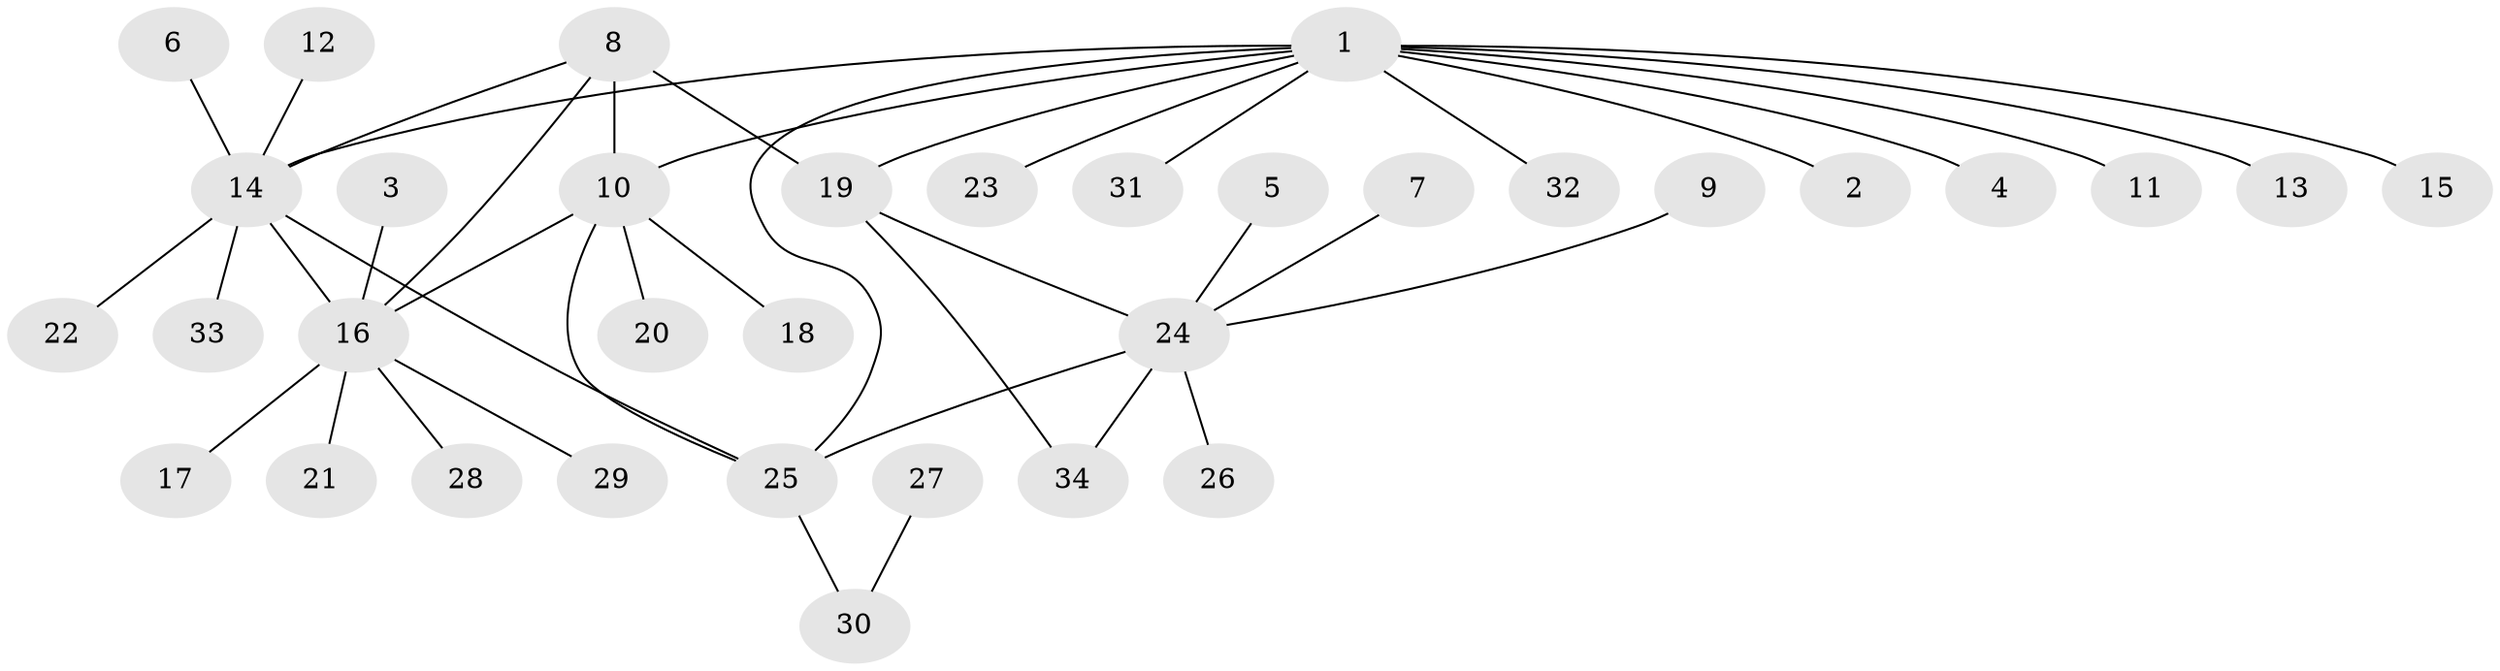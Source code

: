 // original degree distribution, {9: 0.015384615384615385, 4: 0.03076923076923077, 5: 0.015384615384615385, 6: 0.06153846153846154, 10: 0.015384615384615385, 2: 0.16923076923076924, 8: 0.015384615384615385, 11: 0.015384615384615385, 7: 0.015384615384615385, 1: 0.5846153846153846, 3: 0.06153846153846154}
// Generated by graph-tools (version 1.1) at 2025/50/03/09/25 03:50:43]
// undirected, 34 vertices, 41 edges
graph export_dot {
graph [start="1"]
  node [color=gray90,style=filled];
  1;
  2;
  3;
  4;
  5;
  6;
  7;
  8;
  9;
  10;
  11;
  12;
  13;
  14;
  15;
  16;
  17;
  18;
  19;
  20;
  21;
  22;
  23;
  24;
  25;
  26;
  27;
  28;
  29;
  30;
  31;
  32;
  33;
  34;
  1 -- 2 [weight=1.0];
  1 -- 4 [weight=1.0];
  1 -- 10 [weight=1.0];
  1 -- 11 [weight=1.0];
  1 -- 13 [weight=1.0];
  1 -- 14 [weight=1.0];
  1 -- 15 [weight=1.0];
  1 -- 19 [weight=1.0];
  1 -- 23 [weight=1.0];
  1 -- 25 [weight=1.0];
  1 -- 31 [weight=1.0];
  1 -- 32 [weight=1.0];
  3 -- 16 [weight=1.0];
  5 -- 24 [weight=1.0];
  6 -- 14 [weight=1.0];
  7 -- 24 [weight=1.0];
  8 -- 10 [weight=1.0];
  8 -- 14 [weight=1.0];
  8 -- 16 [weight=1.0];
  8 -- 19 [weight=2.0];
  9 -- 24 [weight=1.0];
  10 -- 16 [weight=2.0];
  10 -- 18 [weight=1.0];
  10 -- 20 [weight=1.0];
  10 -- 25 [weight=1.0];
  12 -- 14 [weight=1.0];
  14 -- 16 [weight=1.0];
  14 -- 22 [weight=1.0];
  14 -- 25 [weight=1.0];
  14 -- 33 [weight=1.0];
  16 -- 17 [weight=1.0];
  16 -- 21 [weight=1.0];
  16 -- 28 [weight=1.0];
  16 -- 29 [weight=1.0];
  19 -- 24 [weight=1.0];
  19 -- 34 [weight=1.0];
  24 -- 25 [weight=2.0];
  24 -- 26 [weight=1.0];
  24 -- 34 [weight=1.0];
  25 -- 30 [weight=1.0];
  27 -- 30 [weight=1.0];
}
